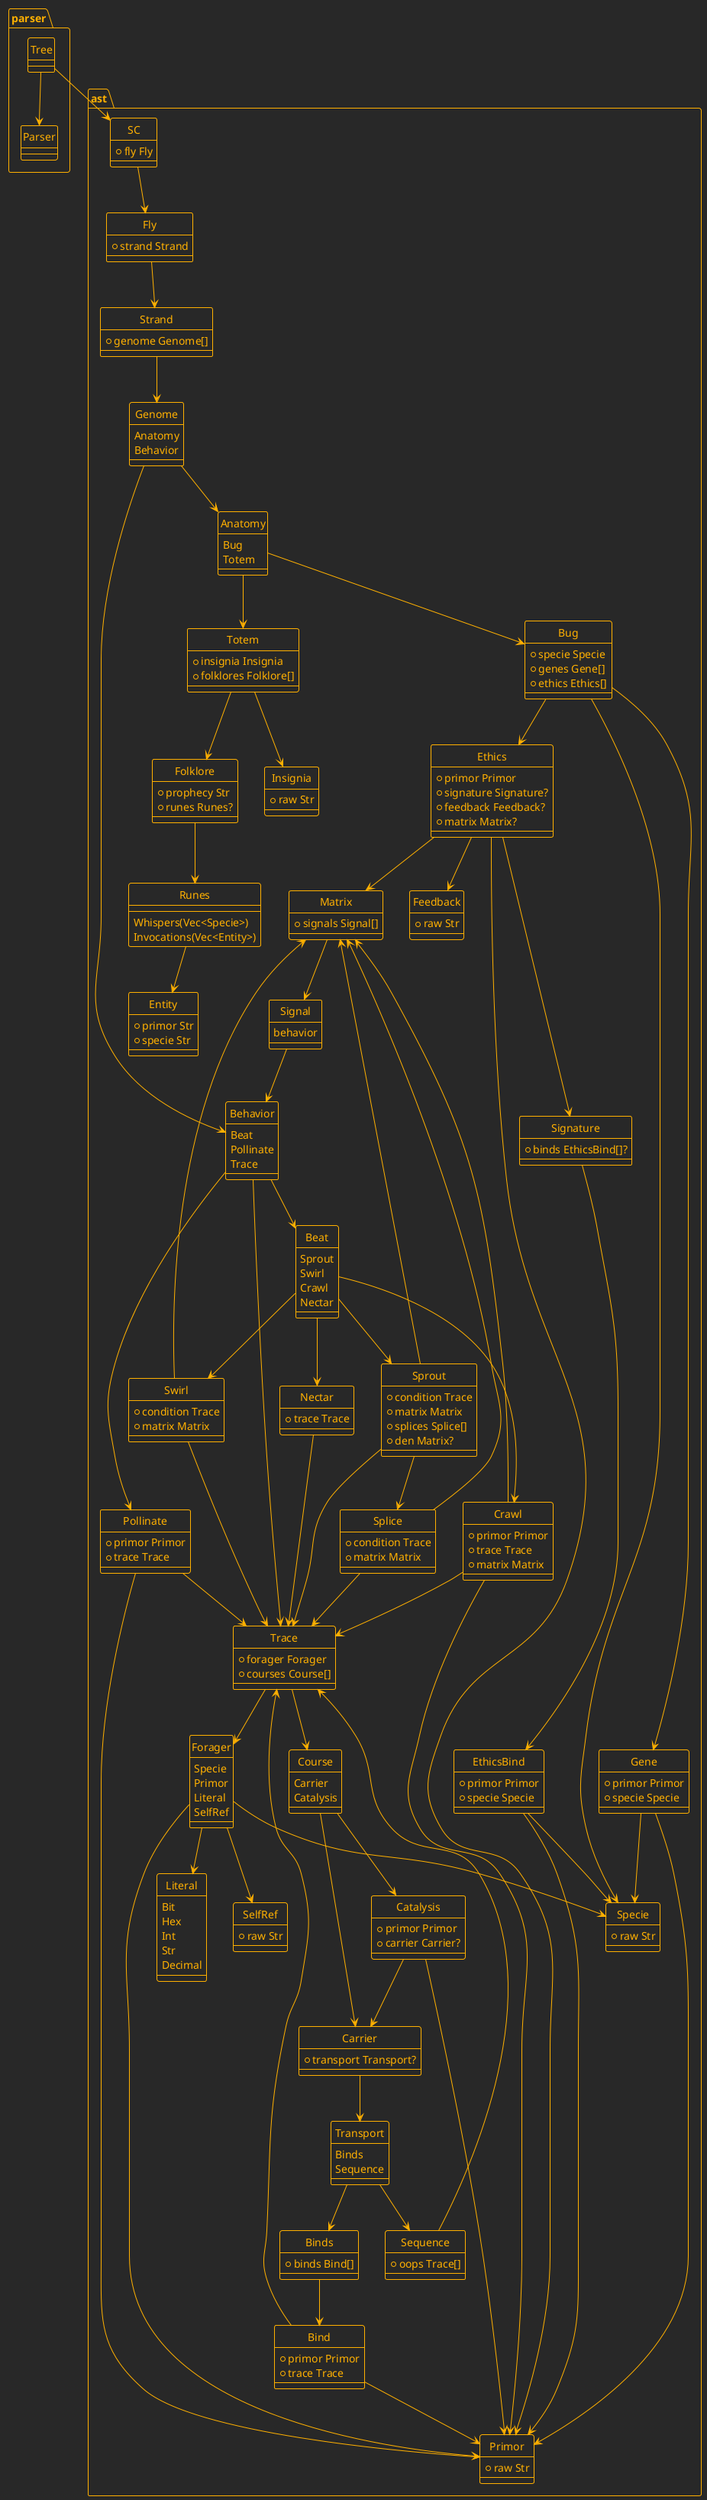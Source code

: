 @startuml AST of DSL from SC language

!theme crt-amber
hide circle

package ast {

    class SC {
        +fly Fly
    }
    SC --> Fly

    class Fly {
        +strand Strand
    }
    Fly --> Strand

    class Strand {
        +genome Genome[]
    }
    Strand --> Genome

    enum Genome {
        Anatomy
        Behavior
    }
    Genome --> Anatomy
    Genome --> Behavior

    enum Anatomy {
        Bug
        Totem
    }
    Anatomy --> Bug
    Anatomy --> Totem

    class Totem {
        +insignia Insignia
        +folklores Folklore[]
    }
    Totem --> Insignia
    Totem --> Folklore

    class Insignia {
        +raw Str
    }

    class Folklore {
        +prophecy Str
        +runes Runes?
    }
    Folklore --> Runes

    enum Runes {
        Whispers(Vec<Specie>)
        Invocations(Vec<Entity>)
    }
    Runes --> Entity

    class Entity {
        +primor Str
        +specie Str
    }

    enum Behavior {
' Statement
        Beat
' Assign
        Pollinate
' Oop
        Trace
    }
    Behavior --> Beat
    Behavior --> Pollinate
    Behavior --> Trace

    enum Beat {
' IF
        Sprout
' WHILE
        Swirl
' FOR
        Crawl
' RETURN
        Nectar
    }
    Beat --> Sprout
    Beat --> Nectar
    Beat --> Swirl
    Beat --> Crawl

    class Trace {
        +forager Forager
        +courses Course[]
    }
    Trace --> Forager
    Trace --> Course

    enum Forager {
        Specie
        Primor
        Literal
        SelfRef
    }
    Forager --> Literal
    Forager --> Primor
    Forager --> Specie
    Forager --> SelfRef

    enum Course {
        Carrier
        Catalysis
    }
    Course --> Carrier
    Course --> Catalysis

    class Pollinate {
        +primor Primor
        +trace Trace
    }
    Pollinate --> Primor
    Pollinate --> Trace

    class Nectar {
        +trace Trace
    }
    Nectar --> Trace

    class Sprout {
        +condition Trace
        +matrix Matrix
' elsif
        +splices Splice[]
' else
        +den Matrix?
    }
    Sprout --> Trace
    Sprout --> Matrix
    Sprout --> Splice

    class Splice {
        +condition Trace
        +matrix Matrix
    }
    Splice --> Trace
    Splice --> Matrix

    class Swirl {
        +condition Trace
        +matrix Matrix
    }
    Swirl --> Trace
    Swirl --> Matrix

    class Crawl {
        +primor Primor
        +trace Trace
        +matrix Matrix
    }
    Crawl --> Primor
    Crawl --> Trace
    Crawl --> Matrix

    class Matrix {
        +signals Signal[]
    }
    Matrix --> Signal

    enum Signal {
        behavior
    }
    Signal --> Behavior

    class Catalysis {
        +primor Primor
        +carrier Carrier?
    }
    Catalysis --> Primor
    Catalysis --> Carrier

    class Carrier {
        +transport Transport?
    }
    Carrier --> Transport

    enum Transport {
        Binds
        Sequence
    }
    Transport --> Binds
    Transport --> Sequence

    class Binds {
        +binds Bind[]
    }
    Binds --> Bind

    class Bind {
        +primor Primor
        +trace Trace
    }
    Bind --> Primor
    Bind --> Trace

    class Sequence {
        +oops Trace[]
    }
    Sequence --> Trace

    class Bug {
        +specie Specie
        +genes Gene[]
        +ethics Ethics[]
    }
    Bug --> Specie
    Bug --> Gene
    Bug --> Ethics

    class Gene {
        +primor Primor
        +specie Specie
    }
    Gene --> Primor
    Gene --> Specie

    class Ethics {
        +primor Primor
        +signature Signature?
        +feedback Feedback?
        +matrix Matrix?
    }
    Ethics --> Primor
    Ethics --> Signature
    Ethics --> Feedback
    Ethics --> Matrix

    class Signature {
        +binds EthicsBind[]?
    }
    Signature --> EthicsBind

    class EthicsBind {
        +primor Primor
        +specie Specie
    }
    EthicsBind --> Primor
    EthicsBind --> Specie

    enum Literal {
        Bit
        Hex
        Int
        Str
        Decimal
    }

    class Specie {
        +raw Str
    }

    class Primor {
        +raw Str
    }

    class Feedback {
        +raw Str
    }

    class SelfRef {
        +raw Str
    }
}

package parser {
    class Parser
    class Tree

    Tree --> Parser
}
parser.Tree --> ast.SC

@enduml
